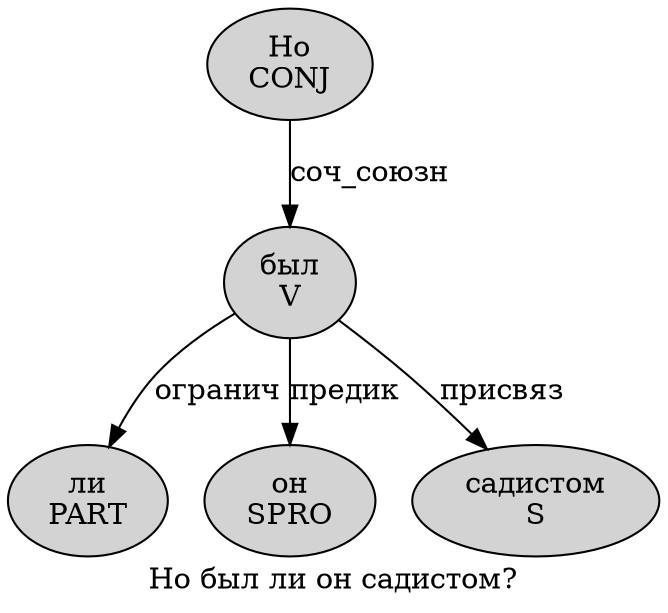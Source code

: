 digraph SENTENCE_3322 {
	graph [label="Но был ли он садистом?"]
	node [style=filled]
		0 [label="Но
CONJ" color="" fillcolor=lightgray penwidth=1 shape=ellipse]
		1 [label="был
V" color="" fillcolor=lightgray penwidth=1 shape=ellipse]
		2 [label="ли
PART" color="" fillcolor=lightgray penwidth=1 shape=ellipse]
		3 [label="он
SPRO" color="" fillcolor=lightgray penwidth=1 shape=ellipse]
		4 [label="садистом
S" color="" fillcolor=lightgray penwidth=1 shape=ellipse]
			1 -> 2 [label="огранич"]
			1 -> 3 [label="предик"]
			1 -> 4 [label="присвяз"]
			0 -> 1 [label="соч_союзн"]
}